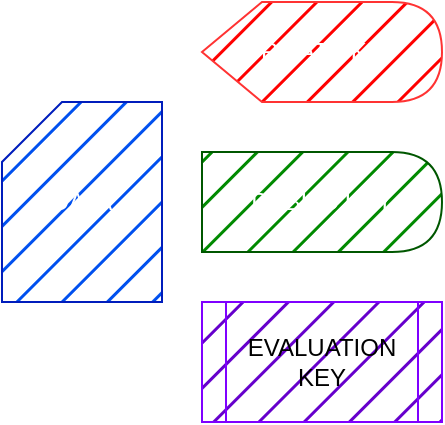 <mxfile>
    <diagram id="JR51kfBBkCoqazEDlZEo" name="Page-1">
        <mxGraphModel dx="1054" dy="764" grid="1" gridSize="10" guides="1" tooltips="1" connect="1" arrows="1" fold="1" page="1" pageScale="1" pageWidth="850" pageHeight="1100" math="0" shadow="0">
            <root>
                <mxCell id="0"/>
                <mxCell id="1" parent="0"/>
                <mxCell id="2" value="DATA" style="shape=card;whiteSpace=wrap;html=1;fillStyle=hatch;strokeColor=#001DBC;fillColor=#0050ef;fontColor=#ffffff;" vertex="1" parent="1">
                    <mxGeometry x="380" y="260" width="80" height="100" as="geometry"/>
                </mxCell>
                <mxCell id="3" value="PRIVATE KEY" style="shape=display;whiteSpace=wrap;html=1;fillStyle=hatch;strokeColor=#FF3333;fillColor=#FF0000;fontColor=#ffffff;" vertex="1" parent="1">
                    <mxGeometry x="480" y="210" width="120" height="50" as="geometry"/>
                </mxCell>
                <mxCell id="4" value="PUBLIC KEY" style="shape=delay;whiteSpace=wrap;html=1;fillStyle=hatch;strokeColor=#005700;fillColor=#008a00;fontColor=#ffffff;" vertex="1" parent="1">
                    <mxGeometry x="480" y="285" width="120" height="50" as="geometry"/>
                </mxCell>
                <mxCell id="7" value="EVALUATION KEY" style="shape=process;whiteSpace=wrap;html=1;backgroundOutline=1;fillStyle=hatch;strokeColor=#7F00FF;fillColor=#6600CC;gradientColor=none;" vertex="1" parent="1">
                    <mxGeometry x="480" y="360" width="120" height="60" as="geometry"/>
                </mxCell>
            </root>
        </mxGraphModel>
    </diagram>
</mxfile>